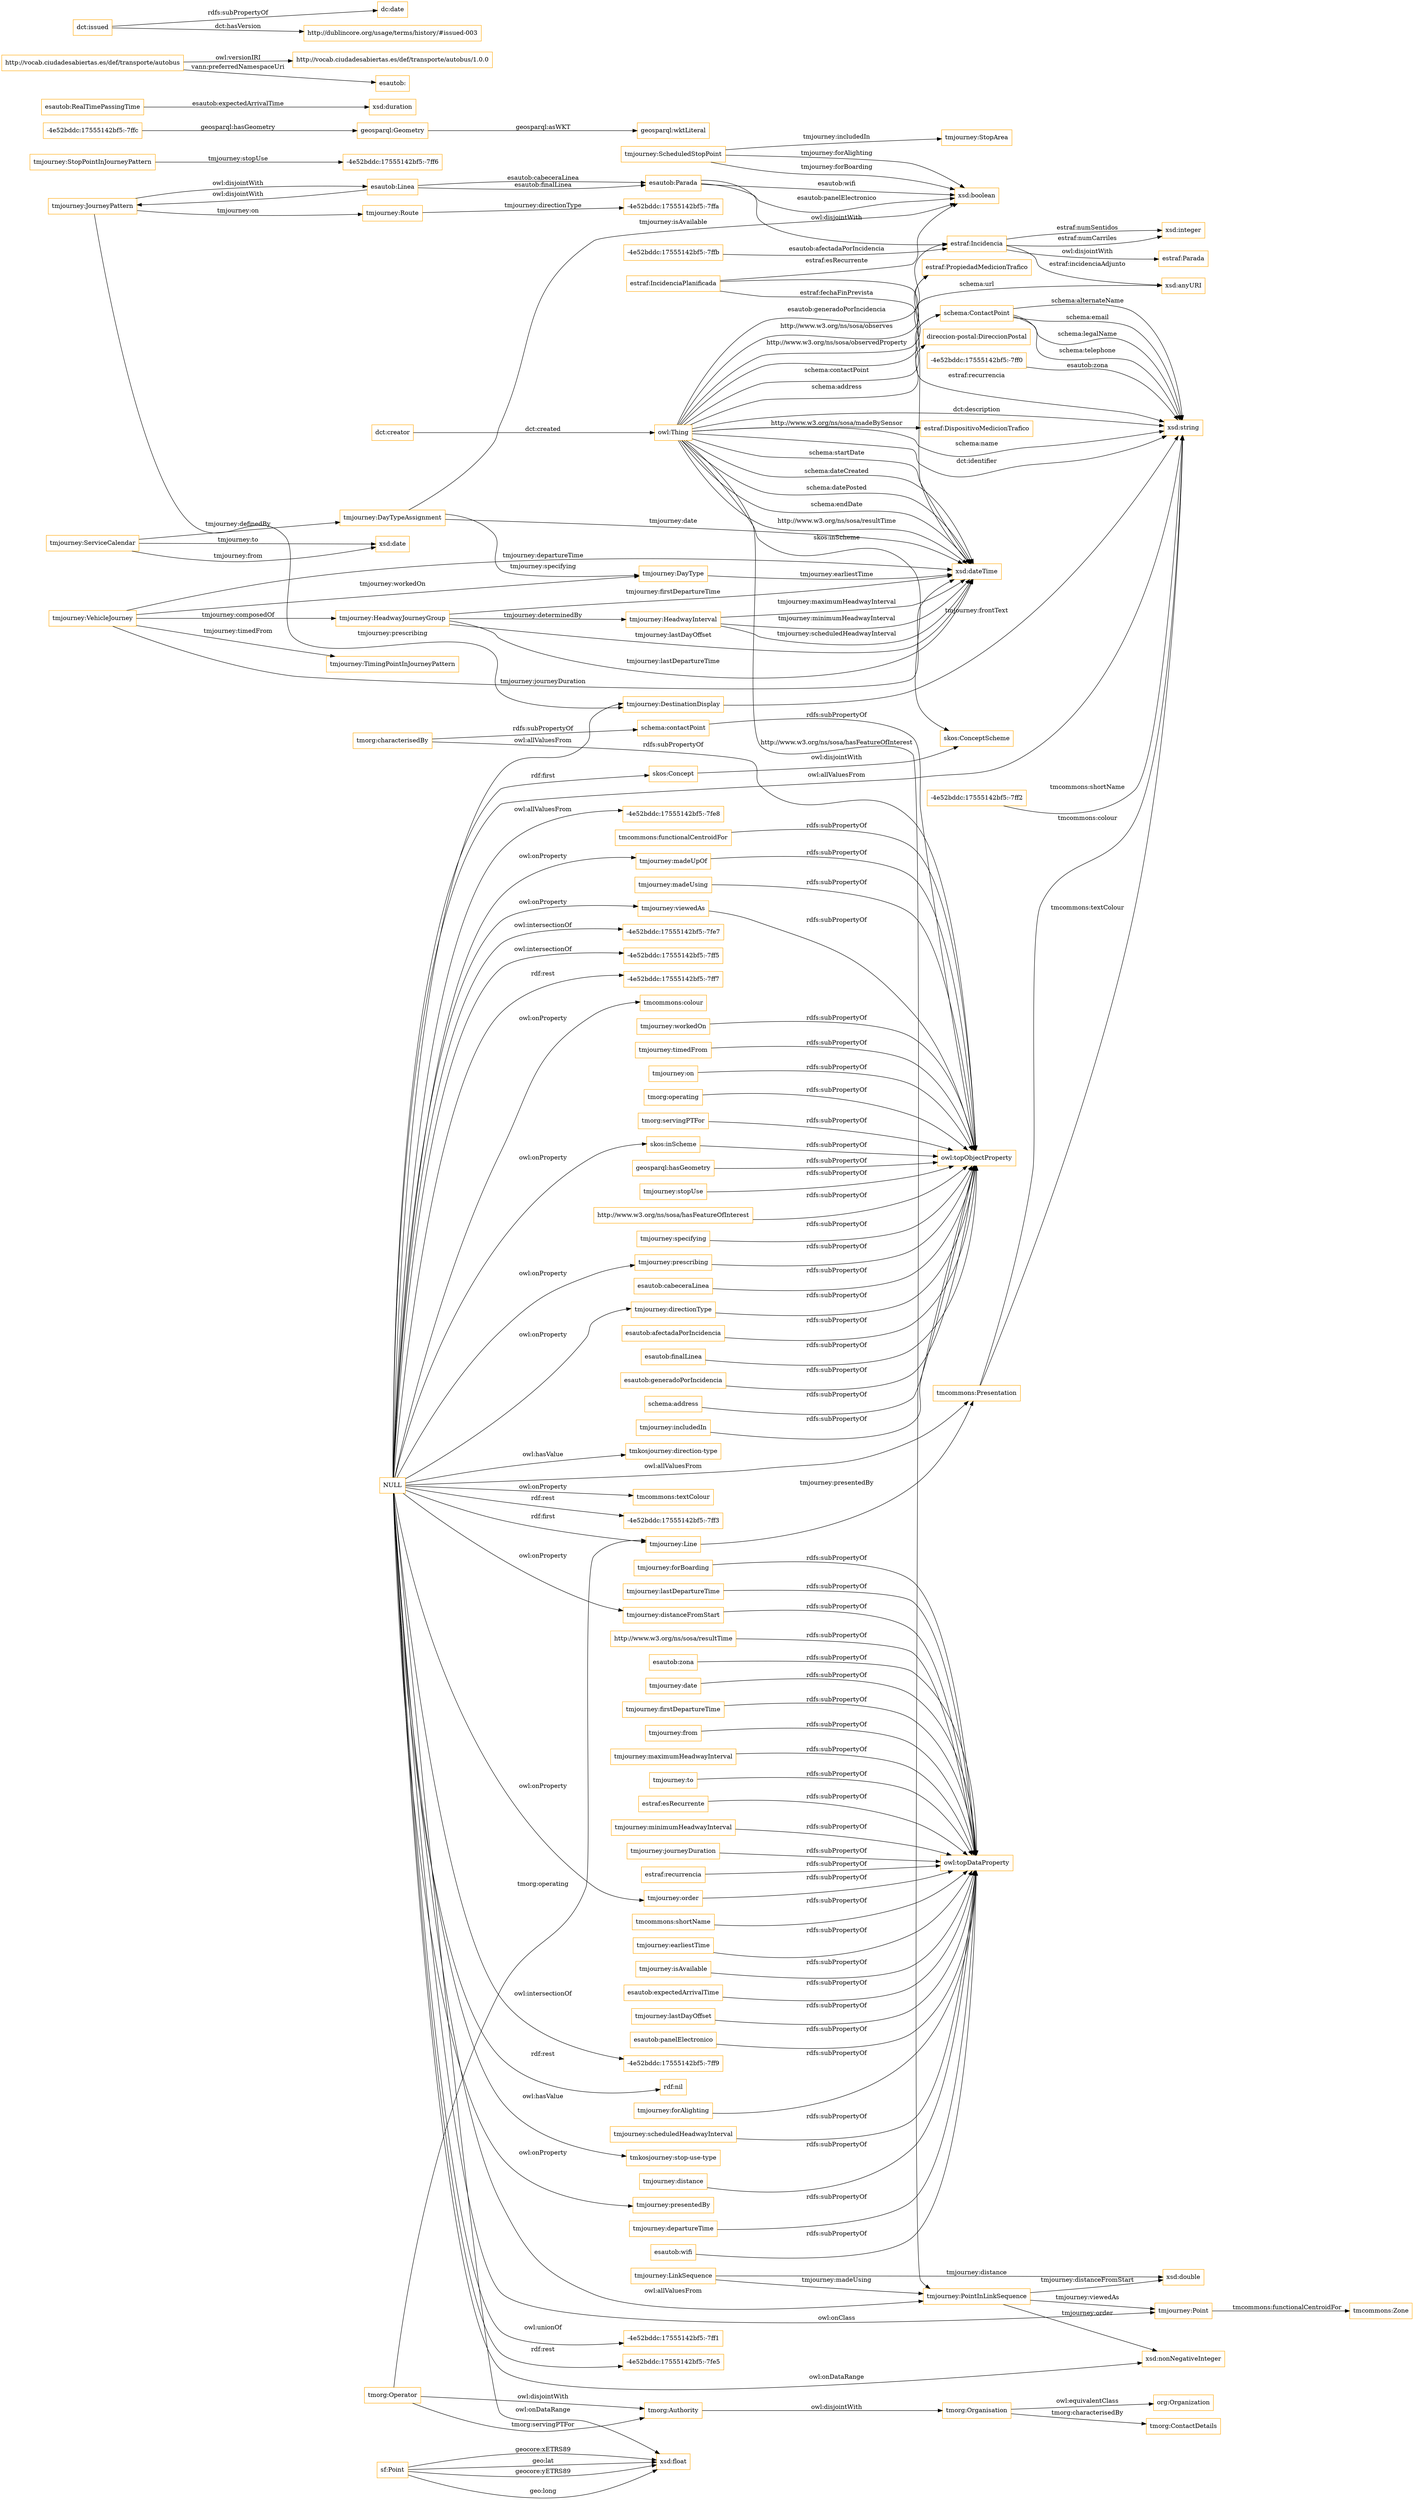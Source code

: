 digraph ar2dtool_diagram { 
rankdir=LR;
size="1501"
node [shape = rectangle, color="orange"]; "tmjourney:StopArea" "tmjourney:VehicleJourney" "tmcommons:Presentation" "tmjourney:Line" "esautob:Linea" "tmorg:ContactDetails" "direccion-postal:DireccionPostal" "tmorg:Organisation" "tmjourney:DestinationDisplay" "-4e52bddc:17555142bf5:-7ff2" "-4e52bddc:17555142bf5:-7ff6" "schema:ContactPoint" "tmjourney:JourneyPattern" "-4e52bddc:17555142bf5:-7ffa" "tmjourney:Route" "geosparql:Geometry" "org:Organization" "tmjourney:HeadwayInterval" "-4e52bddc:17555142bf5:-7fe8" "skos:ConceptScheme" "esautob:RealTimePassingTime" "sf:Point" "tmcommons:Zone" "tmjourney:StopPointInJourneyPattern" "skos:Concept" "tmjourney:TimingPointInJourneyPattern" "estraf:IncidenciaPlanificada" "tmorg:Authority" "estraf:Incidencia" "tmjourney:DayTypeAssignment" "tmjourney:HeadwayJourneyGroup" "tmjourney:ServiceCalendar" "esautob:Parada" "tmjourney:DayType" "tmjourney:PointInLinkSequence" "tmjourney:Point" "tmjourney:LinkSequence" "tmjourney:ScheduledStopPoint" "tmorg:Operator" ; /*classes style*/
	"estraf:recurrencia" -> "owl:topDataProperty" [ label = "rdfs:subPropertyOf" ];
	"tmjourney:prescribing" -> "owl:topObjectProperty" [ label = "rdfs:subPropertyOf" ];
	"tmorg:Organisation" -> "org:Organization" [ label = "owl:equivalentClass" ];
	"http://vocab.ciudadesabiertas.es/def/transporte/autobus" -> "http://vocab.ciudadesabiertas.es/def/transporte/autobus/1.0.0" [ label = "owl:versionIRI" ];
	"http://vocab.ciudadesabiertas.es/def/transporte/autobus" -> "esautob:" [ label = "vann:preferredNamespaceUri" ];
	"tmcommons:shortName" -> "owl:topDataProperty" [ label = "rdfs:subPropertyOf" ];
	"tmjourney:directionType" -> "owl:topObjectProperty" [ label = "rdfs:subPropertyOf" ];
	"tmjourney:earliestTime" -> "owl:topDataProperty" [ label = "rdfs:subPropertyOf" ];
	"tmorg:Authority" -> "tmorg:Organisation" [ label = "owl:disjointWith" ];
	"tmorg:Operator" -> "tmorg:Authority" [ label = "owl:disjointWith" ];
	"tmjourney:isAvailable" -> "owl:topDataProperty" [ label = "rdfs:subPropertyOf" ];
	"tmjourney:workedOn" -> "owl:topObjectProperty" [ label = "rdfs:subPropertyOf" ];
	"esautob:expectedArrivalTime" -> "owl:topDataProperty" [ label = "rdfs:subPropertyOf" ];
	"tmjourney:timedFrom" -> "owl:topObjectProperty" [ label = "rdfs:subPropertyOf" ];
	"tmjourney:lastDayOffset" -> "owl:topDataProperty" [ label = "rdfs:subPropertyOf" ];
	"esautob:panelElectronico" -> "owl:topDataProperty" [ label = "rdfs:subPropertyOf" ];
	"tmjourney:forAlighting" -> "owl:topDataProperty" [ label = "rdfs:subPropertyOf" ];
	"tmjourney:on" -> "owl:topObjectProperty" [ label = "rdfs:subPropertyOf" ];
	"estraf:Incidencia" -> "estraf:Parada" [ label = "owl:disjointWith" ];
	"tmjourney:scheduledHeadwayInterval" -> "owl:topDataProperty" [ label = "rdfs:subPropertyOf" ];
	"tmjourney:distanceFromStart" -> "owl:topDataProperty" [ label = "rdfs:subPropertyOf" ];
	"tmorg:operating" -> "owl:topObjectProperty" [ label = "rdfs:subPropertyOf" ];
	"tmorg:servingPTFor" -> "owl:topObjectProperty" [ label = "rdfs:subPropertyOf" ];
	"tmjourney:madeUpOf" -> "owl:topObjectProperty" [ label = "rdfs:subPropertyOf" ];
	"esautob:Linea" -> "tmjourney:JourneyPattern" [ label = "owl:disjointWith" ];
	"geosparql:hasGeometry" -> "owl:topObjectProperty" [ label = "rdfs:subPropertyOf" ];
	"tmjourney:departureTime" -> "owl:topDataProperty" [ label = "rdfs:subPropertyOf" ];
	"esautob:wifi" -> "owl:topDataProperty" [ label = "rdfs:subPropertyOf" ];
	"tmjourney:forBoarding" -> "owl:topDataProperty" [ label = "rdfs:subPropertyOf" ];
	"tmjourney:viewedAs" -> "owl:topObjectProperty" [ label = "rdfs:subPropertyOf" ];
	"skos:Concept" -> "skos:ConceptScheme" [ label = "owl:disjointWith" ];
	"tmjourney:lastDepartureTime" -> "owl:topDataProperty" [ label = "rdfs:subPropertyOf" ];
	"http://www.w3.org/ns/sosa/hasFeatureOfInterest" -> "owl:topObjectProperty" [ label = "rdfs:subPropertyOf" ];
	"tmjourney:specifying" -> "owl:topObjectProperty" [ label = "rdfs:subPropertyOf" ];
	"http://www.w3.org/ns/sosa/resultTime" -> "owl:topDataProperty" [ label = "rdfs:subPropertyOf" ];
	"skos:inScheme" -> "owl:topObjectProperty" [ label = "rdfs:subPropertyOf" ];
	"NULL" -> "tmjourney:Line" [ label = "rdf:first" ];
	"NULL" -> "tmjourney:distanceFromStart" [ label = "owl:onProperty" ];
	"NULL" -> "tmjourney:viewedAs" [ label = "owl:onProperty" ];
	"NULL" -> "-4e52bddc:17555142bf5:-7fe7" [ label = "owl:intersectionOf" ];
	"NULL" -> "-4e52bddc:17555142bf5:-7ff5" [ label = "owl:intersectionOf" ];
	"NULL" -> "-4e52bddc:17555142bf5:-7ff7" [ label = "rdf:rest" ];
	"NULL" -> "tmcommons:colour" [ label = "owl:onProperty" ];
	"NULL" -> "xsd:float" [ label = "owl:onDataRange" ];
	"NULL" -> "tmkosjourney:direction-type" [ label = "owl:hasValue" ];
	"NULL" -> "tmcommons:textColour" [ label = "owl:onProperty" ];
	"NULL" -> "tmjourney:order" [ label = "owl:onProperty" ];
	"NULL" -> "-4e52bddc:17555142bf5:-7ff3" [ label = "rdf:rest" ];
	"NULL" -> "skos:Concept" [ label = "rdf:first" ];
	"NULL" -> "-4e52bddc:17555142bf5:-7ff9" [ label = "owl:intersectionOf" ];
	"NULL" -> "rdf:nil" [ label = "rdf:rest" ];
	"NULL" -> "tmjourney:Point" [ label = "owl:onClass" ];
	"NULL" -> "tmkosjourney:stop-use-type" [ label = "owl:hasValue" ];
	"NULL" -> "xsd:nonNegativeInteger" [ label = "owl:onDataRange" ];
	"NULL" -> "tmjourney:presentedBy" [ label = "owl:onProperty" ];
	"NULL" -> "tmjourney:prescribing" [ label = "owl:onProperty" ];
	"NULL" -> "tmjourney:DestinationDisplay" [ label = "owl:allValuesFrom" ];
	"NULL" -> "tmjourney:PointInLinkSequence" [ label = "owl:allValuesFrom" ];
	"NULL" -> "tmjourney:madeUpOf" [ label = "owl:onProperty" ];
	"NULL" -> "-4e52bddc:17555142bf5:-7fe8" [ label = "owl:allValuesFrom" ];
	"NULL" -> "tmcommons:Presentation" [ label = "owl:allValuesFrom" ];
	"NULL" -> "tmjourney:directionType" [ label = "owl:onProperty" ];
	"NULL" -> "-4e52bddc:17555142bf5:-7ff1" [ label = "owl:unionOf" ];
	"NULL" -> "xsd:string" [ label = "owl:allValuesFrom" ];
	"NULL" -> "-4e52bddc:17555142bf5:-7fe5" [ label = "rdf:rest" ];
	"NULL" -> "skos:inScheme" [ label = "owl:onProperty" ];
	"esautob:zona" -> "owl:topDataProperty" [ label = "rdfs:subPropertyOf" ];
	"tmorg:characterisedBy" -> "schema:contactPoint" [ label = "rdfs:subPropertyOf" ];
	"tmorg:characterisedBy" -> "owl:topObjectProperty" [ label = "rdfs:subPropertyOf" ];
	"esautob:cabeceraLinea" -> "owl:topObjectProperty" [ label = "rdfs:subPropertyOf" ];
	"tmjourney:date" -> "owl:topDataProperty" [ label = "rdfs:subPropertyOf" ];
	"tmjourney:firstDepartureTime" -> "owl:topDataProperty" [ label = "rdfs:subPropertyOf" ];
	"tmjourney:from" -> "owl:topDataProperty" [ label = "rdfs:subPropertyOf" ];
	"schema:contactPoint" -> "owl:topObjectProperty" [ label = "rdfs:subPropertyOf" ];
	"tmjourney:maximumHeadwayInterval" -> "owl:topDataProperty" [ label = "rdfs:subPropertyOf" ];
	"esautob:afectadaPorIncidencia" -> "owl:topObjectProperty" [ label = "rdfs:subPropertyOf" ];
	"tmjourney:JourneyPattern" -> "esautob:Linea" [ label = "owl:disjointWith" ];
	"esautob:finalLinea" -> "owl:topObjectProperty" [ label = "rdfs:subPropertyOf" ];
	"esautob:Parada" -> "estraf:Incidencia" [ label = "owl:disjointWith" ];
	"dct:issued" -> "dc:date" [ label = "rdfs:subPropertyOf" ];
	"dct:issued" -> "http://dublincore.org/usage/terms/history/#issued-003" [ label = "dct:hasVersion" ];
	"esautob:generadoPorIncidencia" -> "owl:topObjectProperty" [ label = "rdfs:subPropertyOf" ];
	"tmjourney:to" -> "owl:topDataProperty" [ label = "rdfs:subPropertyOf" ];
	"schema:address" -> "owl:topObjectProperty" [ label = "rdfs:subPropertyOf" ];
	"tmjourney:includedIn" -> "owl:topObjectProperty" [ label = "rdfs:subPropertyOf" ];
	"estraf:esRecurrente" -> "owl:topDataProperty" [ label = "rdfs:subPropertyOf" ];
	"tmjourney:minimumHeadwayInterval" -> "owl:topDataProperty" [ label = "rdfs:subPropertyOf" ];
	"tmjourney:order" -> "owl:topDataProperty" [ label = "rdfs:subPropertyOf" ];
	"tmjourney:journeyDuration" -> "owl:topDataProperty" [ label = "rdfs:subPropertyOf" ];
	"tmcommons:functionalCentroidFor" -> "owl:topObjectProperty" [ label = "rdfs:subPropertyOf" ];
	"tmjourney:madeUsing" -> "owl:topObjectProperty" [ label = "rdfs:subPropertyOf" ];
	"tmjourney:distance" -> "owl:topDataProperty" [ label = "rdfs:subPropertyOf" ];
	"tmjourney:stopUse" -> "owl:topObjectProperty" [ label = "rdfs:subPropertyOf" ];
	"owl:Thing" -> "xsd:dateTime" [ label = "schema:startDate" ];
	"schema:ContactPoint" -> "xsd:string" [ label = "schema:alternateName" ];
	"esautob:Linea" -> "esautob:Parada" [ label = "esautob:finalLinea" ];
	"-4e52bddc:17555142bf5:-7ffc" -> "geosparql:Geometry" [ label = "geosparql:hasGeometry" ];
	"tmjourney:DayTypeAssignment" -> "tmjourney:DayType" [ label = "tmjourney:specifying" ];
	"tmjourney:ScheduledStopPoint" -> "xsd:boolean" [ label = "tmjourney:forBoarding" ];
	"sf:Point" -> "xsd:float" [ label = "geo:long" ];
	"tmjourney:HeadwayJourneyGroup" -> "xsd:dateTime" [ label = "tmjourney:firstDepartureTime" ];
	"owl:Thing" -> "xsd:string" [ label = "dct:description" ];
	"owl:Thing" -> "xsd:dateTime" [ label = "schema:dateCreated" ];
	"tmjourney:PointInLinkSequence" -> "tmjourney:Point" [ label = "tmjourney:viewedAs" ];
	"owl:Thing" -> "xsd:anyURI" [ label = "schema:url" ];
	"-4e52bddc:17555142bf5:-7ffb" -> "estraf:Incidencia" [ label = "esautob:afectadaPorIncidencia" ];
	"owl:Thing" -> "estraf:Incidencia" [ label = "esautob:generadoPorIncidencia" ];
	"tmjourney:JourneyPattern" -> "tmjourney:Route" [ label = "tmjourney:on" ];
	"owl:Thing" -> "skos:ConceptScheme" [ label = "skos:inScheme" ];
	"sf:Point" -> "xsd:float" [ label = "geocore:xETRS89" ];
	"tmjourney:LinkSequence" -> "tmjourney:PointInLinkSequence" [ label = "tmjourney:madeUsing" ];
	"estraf:IncidenciaPlanificada" -> "xsd:dateTime" [ label = "estraf:fechaFinPrevista" ];
	"schema:ContactPoint" -> "xsd:string" [ label = "schema:email" ];
	"tmjourney:HeadwayJourneyGroup" -> "xsd:dateTime" [ label = "tmjourney:lastDayOffset" ];
	"tmjourney:Point" -> "tmcommons:Zone" [ label = "tmcommons:functionalCentroidFor" ];
	"owl:Thing" -> "xsd:dateTime" [ label = "schema:datePosted" ];
	"tmjourney:HeadwayInterval" -> "xsd:dateTime" [ label = "tmjourney:minimumHeadwayInterval" ];
	"esautob:Linea" -> "esautob:Parada" [ label = "esautob:cabeceraLinea" ];
	"estraf:Incidencia" -> "xsd:anyURI" [ label = "estraf:incidenciaAdjunto" ];
	"-4e52bddc:17555142bf5:-7ff0" -> "xsd:string" [ label = "esautob:zona" ];
	"tmorg:Operator" -> "tmjourney:Line" [ label = "tmorg:operating" ];
	"owl:Thing" -> "tmjourney:PointInLinkSequence" [ label = "http://www.w3.org/ns/sosa/hasFeatureOfInterest" ];
	"tmjourney:DestinationDisplay" -> "xsd:string" [ label = "tmjourney:frontText" ];
	"geosparql:Geometry" -> "geosparql:wktLiteral" [ label = "geosparql:asWKT" ];
	"owl:Thing" -> "schema:ContactPoint" [ label = "schema:contactPoint" ];
	"esautob:Parada" -> "xsd:boolean" [ label = "esautob:wifi" ];
	"owl:Thing" -> "xsd:dateTime" [ label = "schema:endDate" ];
	"estraf:Incidencia" -> "xsd:integer" [ label = "estraf:numCarriles" ];
	"owl:Thing" -> "xsd:dateTime" [ label = "http://www.w3.org/ns/sosa/resultTime" ];
	"tmjourney:ScheduledStopPoint" -> "tmjourney:StopArea" [ label = "tmjourney:includedIn" ];
	"tmjourney:DayTypeAssignment" -> "xsd:dateTime" [ label = "tmjourney:date" ];
	"tmjourney:Line" -> "tmcommons:Presentation" [ label = "tmjourney:presentedBy" ];
	"tmjourney:VehicleJourney" -> "tmjourney:DayType" [ label = "tmjourney:workedOn" ];
	"tmjourney:VehicleJourney" -> "xsd:dateTime" [ label = "tmjourney:journeyDuration" ];
	"tmjourney:ScheduledStopPoint" -> "xsd:boolean" [ label = "tmjourney:forAlighting" ];
	"tmjourney:VehicleJourney" -> "xsd:dateTime" [ label = "tmjourney:departureTime" ];
	"tmjourney:HeadwayJourneyGroup" -> "tmjourney:HeadwayInterval" [ label = "tmjourney:determinedBy" ];
	"tmjourney:HeadwayInterval" -> "xsd:dateTime" [ label = "tmjourney:scheduledHeadwayInterval" ];
	"tmjourney:HeadwayJourneyGroup" -> "xsd:dateTime" [ label = "tmjourney:lastDepartureTime" ];
	"tmjourney:HeadwayInterval" -> "xsd:dateTime" [ label = "tmjourney:maximumHeadwayInterval" ];
	"tmjourney:PointInLinkSequence" -> "xsd:double" [ label = "tmjourney:distanceFromStart" ];
	"tmjourney:StopPointInJourneyPattern" -> "-4e52bddc:17555142bf5:-7ff6" [ label = "tmjourney:stopUse" ];
	"esautob:Parada" -> "xsd:boolean" [ label = "esautob:panelElectronico" ];
	"owl:Thing" -> "estraf:PropiedadMedicionTrafico" [ label = "http://www.w3.org/ns/sosa/observedProperty" ];
	"schema:ContactPoint" -> "xsd:string" [ label = "schema:legalName" ];
	"tmjourney:ServiceCalendar" -> "tmjourney:DayTypeAssignment" [ label = "tmjourney:definedBy" ];
	"tmjourney:LinkSequence" -> "xsd:double" [ label = "tmjourney:distance" ];
	"tmjourney:ServiceCalendar" -> "xsd:date" [ label = "tmjourney:from" ];
	"owl:Thing" -> "xsd:string" [ label = "schema:name" ];
	"tmjourney:PointInLinkSequence" -> "xsd:nonNegativeInteger" [ label = "tmjourney:order" ];
	"owl:Thing" -> "estraf:PropiedadMedicionTrafico" [ label = "http://www.w3.org/ns/sosa/observes" ];
	"owl:Thing" -> "direccion-postal:DireccionPostal" [ label = "schema:address" ];
	"tmjourney:VehicleJourney" -> "tmjourney:HeadwayJourneyGroup" [ label = "tmjourney:composedOf" ];
	"owl:Thing" -> "estraf:DispositivoMedicionTrafico" [ label = "http://www.w3.org/ns/sosa/madeBySensor" ];
	"estraf:IncidenciaPlanificada" -> "xsd:string" [ label = "estraf:recurrencia" ];
	"tmjourney:JourneyPattern" -> "tmjourney:DestinationDisplay" [ label = "tmjourney:prescribing" ];
	"tmjourney:DayType" -> "xsd:dateTime" [ label = "tmjourney:earliestTime" ];
	"sf:Point" -> "xsd:float" [ label = "geo:lat" ];
	"owl:Thing" -> "xsd:string" [ label = "dct:identifier" ];
	"esautob:RealTimePassingTime" -> "xsd:duration" [ label = "esautob:expectedArrivalTime" ];
	"tmjourney:VehicleJourney" -> "tmjourney:TimingPointInJourneyPattern" [ label = "tmjourney:timedFrom" ];
	"tmorg:Organisation" -> "tmorg:ContactDetails" [ label = "tmorg:characterisedBy" ];
	"estraf:Incidencia" -> "xsd:integer" [ label = "estraf:numSentidos" ];
	"sf:Point" -> "xsd:float" [ label = "geocore:yETRS89" ];
	"tmjourney:DayTypeAssignment" -> "xsd:boolean" [ label = "tmjourney:isAvailable" ];
	"estraf:IncidenciaPlanificada" -> "xsd:boolean" [ label = "estraf:esRecurrente" ];
	"tmorg:Operator" -> "tmorg:Authority" [ label = "tmorg:servingPTFor" ];
	"tmjourney:ServiceCalendar" -> "xsd:date" [ label = "tmjourney:to" ];
	"schema:ContactPoint" -> "xsd:string" [ label = "schema:telephone" ];
	"dct:creator" -> "owl:Thing" [ label = "dct:created" ];
	"tmjourney:Route" -> "-4e52bddc:17555142bf5:-7ffa" [ label = "tmjourney:directionType" ];
	"tmcommons:Presentation" -> "xsd:string" [ label = "tmcommons:textColour" ];
	"-4e52bddc:17555142bf5:-7ff2" -> "xsd:string" [ label = "tmcommons:shortName" ];
	"tmcommons:Presentation" -> "xsd:string" [ label = "tmcommons:colour" ];

}
